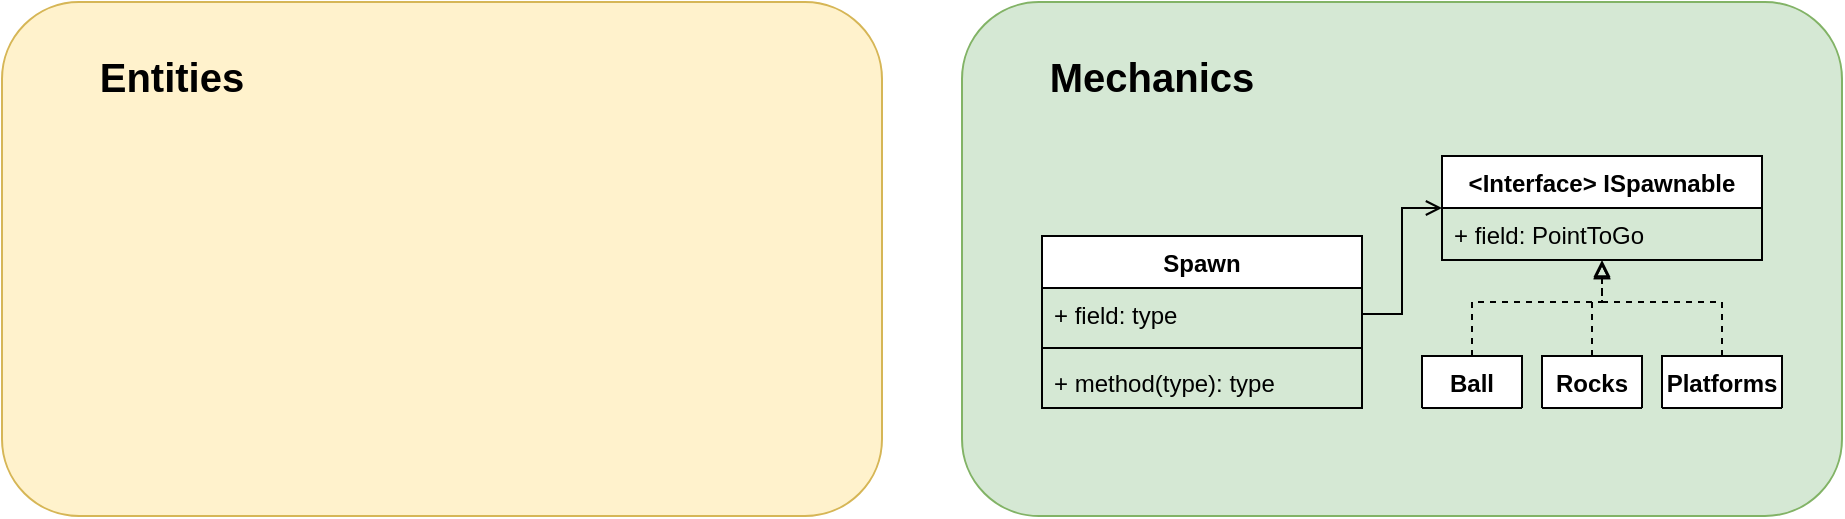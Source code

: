 <mxfile version="14.5.1" type="device"><diagram id="QISGlzCq7Bs7Ywk_yoOA" name="Scheme"><mxGraphModel dx="488" dy="282" grid="1" gridSize="10" guides="1" tooltips="1" connect="1" arrows="1" fold="1" page="1" pageScale="1" pageWidth="1200" pageHeight="1920" math="0" shadow="0"><root><mxCell id="0"/><mxCell id="1" parent="0"/><mxCell id="0goeNSYIqT5PaspgPU6L-22" value="" style="rounded=1;whiteSpace=wrap;html=1;fillColor=#fff2cc;strokeColor=#d6b656;" parent="1" vertex="1"><mxGeometry x="160" y="40" width="440" height="257" as="geometry"/></mxCell><mxCell id="0goeNSYIqT5PaspgPU6L-16" value="" style="rounded=1;whiteSpace=wrap;html=1;fillColor=#d5e8d4;strokeColor=#82b366;" parent="1" vertex="1"><mxGeometry x="640" y="40" width="440" height="257" as="geometry"/></mxCell><mxCell id="0goeNSYIqT5PaspgPU6L-1" value="Spawn" style="swimlane;fontStyle=1;align=center;verticalAlign=top;childLayout=stackLayout;horizontal=1;startSize=26;horizontalStack=0;resizeParent=1;resizeParentMax=0;resizeLast=0;collapsible=1;marginBottom=0;" parent="1" vertex="1"><mxGeometry x="680" y="157" width="160" height="86" as="geometry"><mxRectangle x="680" y="157" width="70" height="26" as="alternateBounds"/></mxGeometry></mxCell><mxCell id="0goeNSYIqT5PaspgPU6L-2" value="+ field: type" style="text;strokeColor=none;fillColor=none;align=left;verticalAlign=top;spacingLeft=4;spacingRight=4;overflow=hidden;rotatable=0;points=[[0,0.5],[1,0.5]];portConstraint=eastwest;" parent="0goeNSYIqT5PaspgPU6L-1" vertex="1"><mxGeometry y="26" width="160" height="26" as="geometry"/></mxCell><mxCell id="0goeNSYIqT5PaspgPU6L-3" value="" style="line;strokeWidth=1;fillColor=none;align=left;verticalAlign=middle;spacingTop=-1;spacingLeft=3;spacingRight=3;rotatable=0;labelPosition=right;points=[];portConstraint=eastwest;" parent="0goeNSYIqT5PaspgPU6L-1" vertex="1"><mxGeometry y="52" width="160" height="8" as="geometry"/></mxCell><mxCell id="0goeNSYIqT5PaspgPU6L-4" value="+ method(type): type" style="text;strokeColor=none;fillColor=none;align=left;verticalAlign=top;spacingLeft=4;spacingRight=4;overflow=hidden;rotatable=0;points=[[0,0.5],[1,0.5]];portConstraint=eastwest;" parent="0goeNSYIqT5PaspgPU6L-1" vertex="1"><mxGeometry y="60" width="160" height="26" as="geometry"/></mxCell><mxCell id="0goeNSYIqT5PaspgPU6L-5" value="&lt;Interface&gt; ISpawnable" style="swimlane;fontStyle=1;align=center;verticalAlign=top;childLayout=stackLayout;horizontal=1;startSize=26;horizontalStack=0;resizeParent=1;resizeParentMax=0;resizeLast=0;collapsible=1;marginBottom=0;" parent="1" vertex="1"><mxGeometry x="880" y="117" width="160" height="52" as="geometry"/></mxCell><mxCell id="0goeNSYIqT5PaspgPU6L-6" value="+ field: PointToGo" style="text;strokeColor=none;fillColor=none;align=left;verticalAlign=top;spacingLeft=4;spacingRight=4;overflow=hidden;rotatable=0;points=[[0,0.5],[1,0.5]];portConstraint=eastwest;" parent="0goeNSYIqT5PaspgPU6L-5" vertex="1"><mxGeometry y="26" width="160" height="26" as="geometry"/></mxCell><mxCell id="0goeNSYIqT5PaspgPU6L-9" style="edgeStyle=orthogonalEdgeStyle;rounded=0;orthogonalLoop=1;jettySize=auto;html=1;exitX=1;exitY=0.5;exitDx=0;exitDy=0;entryX=0;entryY=0.5;entryDx=0;entryDy=0;endArrow=open;endFill=0;" parent="1" source="0goeNSYIqT5PaspgPU6L-2" target="0goeNSYIqT5PaspgPU6L-5" edge="1"><mxGeometry relative="1" as="geometry"/></mxCell><mxCell id="0goeNSYIqT5PaspgPU6L-15" style="edgeStyle=orthogonalEdgeStyle;rounded=0;orthogonalLoop=1;jettySize=auto;html=1;endArrow=block;endFill=0;dashed=1;" parent="1" source="0goeNSYIqT5PaspgPU6L-10" target="0goeNSYIqT5PaspgPU6L-5" edge="1"><mxGeometry relative="1" as="geometry"><Array as="points"><mxPoint x="895" y="190"/><mxPoint x="960" y="190"/></Array></mxGeometry></mxCell><mxCell id="0goeNSYIqT5PaspgPU6L-10" value="Ball" style="swimlane;fontStyle=1;align=center;verticalAlign=top;childLayout=stackLayout;horizontal=1;startSize=26;horizontalStack=0;resizeParent=1;resizeParentMax=0;resizeLast=0;collapsible=1;marginBottom=0;" parent="1" vertex="1" collapsed="1"><mxGeometry x="870" y="217" width="50" height="26" as="geometry"><mxRectangle x="880" y="217" width="160" height="52" as="alternateBounds"/></mxGeometry></mxCell><mxCell id="0goeNSYIqT5PaspgPU6L-13" value="+ MoveToPoint()" style="text;strokeColor=none;fillColor=none;align=left;verticalAlign=top;spacingLeft=4;spacingRight=4;overflow=hidden;rotatable=0;points=[[0,0.5],[1,0.5]];portConstraint=eastwest;" parent="0goeNSYIqT5PaspgPU6L-10" vertex="1"><mxGeometry y="26" width="50" height="26" as="geometry"/></mxCell><mxCell id="0goeNSYIqT5PaspgPU6L-17" value="&lt;font style=&quot;font-size: 20px&quot;&gt;&lt;b&gt;Mechanics&lt;/b&gt;&lt;/font&gt;" style="text;html=1;strokeColor=none;fillColor=none;align=center;verticalAlign=middle;whiteSpace=wrap;rounded=0;" parent="1" vertex="1"><mxGeometry x="680" y="67" width="110" height="20" as="geometry"/></mxCell><mxCell id="0goeNSYIqT5PaspgPU6L-20" value="&lt;font style=&quot;font-size: 20px&quot;&gt;&lt;b&gt;Entities&lt;/b&gt;&lt;/font&gt;" style="text;html=1;strokeColor=none;fillColor=none;align=center;verticalAlign=middle;whiteSpace=wrap;rounded=0;" parent="1" vertex="1"><mxGeometry x="190" y="67" width="110" height="20" as="geometry"/></mxCell><mxCell id="0goeNSYIqT5PaspgPU6L-32" style="edgeStyle=orthogonalEdgeStyle;rounded=0;orthogonalLoop=1;jettySize=auto;html=1;endArrow=block;endFill=0;dashed=1;" parent="1" source="0goeNSYIqT5PaspgPU6L-23" edge="1"><mxGeometry relative="1" as="geometry"><mxPoint x="960" y="170" as="targetPoint"/><Array as="points"><mxPoint x="955" y="190"/><mxPoint x="960" y="190"/></Array></mxGeometry></mxCell><mxCell id="0goeNSYIqT5PaspgPU6L-23" value="Rocks" style="swimlane;fontStyle=1;align=center;verticalAlign=top;childLayout=stackLayout;horizontal=1;startSize=26;horizontalStack=0;resizeParent=1;resizeParentMax=0;resizeLast=0;collapsible=1;marginBottom=0;" parent="1" vertex="1" collapsed="1"><mxGeometry x="930" y="217" width="50" height="26" as="geometry"><mxRectangle x="930" y="217" width="160" height="52" as="alternateBounds"/></mxGeometry></mxCell><mxCell id="0goeNSYIqT5PaspgPU6L-24" value="+ MoveToPoint()" style="text;strokeColor=none;fillColor=none;align=left;verticalAlign=top;spacingLeft=4;spacingRight=4;overflow=hidden;rotatable=0;points=[[0,0.5],[1,0.5]];portConstraint=eastwest;" parent="0goeNSYIqT5PaspgPU6L-23" vertex="1"><mxGeometry y="26" width="50" height="26" as="geometry"/></mxCell><mxCell id="0goeNSYIqT5PaspgPU6L-31" style="edgeStyle=orthogonalEdgeStyle;rounded=0;orthogonalLoop=1;jettySize=auto;html=1;endArrow=block;endFill=0;dashed=1;" parent="1" source="0goeNSYIqT5PaspgPU6L-25" edge="1"><mxGeometry relative="1" as="geometry"><mxPoint x="960" y="170" as="targetPoint"/><Array as="points"><mxPoint x="1020" y="190"/><mxPoint x="960" y="190"/></Array></mxGeometry></mxCell><mxCell id="0goeNSYIqT5PaspgPU6L-25" value="Platforms" style="swimlane;fontStyle=1;align=center;verticalAlign=top;childLayout=stackLayout;horizontal=1;startSize=26;horizontalStack=0;resizeParent=1;resizeParentMax=0;resizeLast=0;collapsible=1;marginBottom=0;" parent="1" vertex="1" collapsed="1"><mxGeometry x="990" y="217" width="60" height="26" as="geometry"><mxRectangle x="880" y="217" width="160" height="52" as="alternateBounds"/></mxGeometry></mxCell><mxCell id="0goeNSYIqT5PaspgPU6L-26" value="+ MoveToPoint()" style="text;strokeColor=none;fillColor=none;align=left;verticalAlign=top;spacingLeft=4;spacingRight=4;overflow=hidden;rotatable=0;points=[[0,0.5],[1,0.5]];portConstraint=eastwest;" parent="0goeNSYIqT5PaspgPU6L-25" vertex="1"><mxGeometry y="26" width="60" height="26" as="geometry"/></mxCell></root></mxGraphModel></diagram></mxfile>